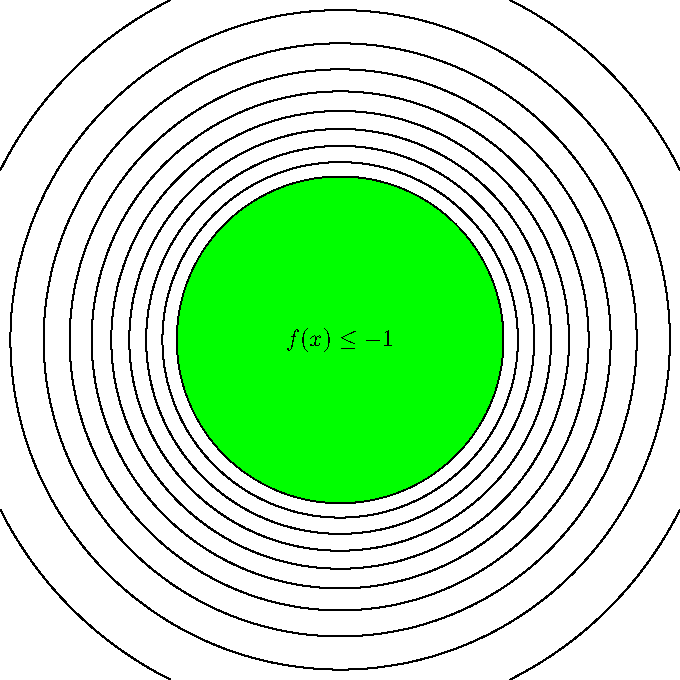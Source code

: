 import graph;
import plain;
import contour;
size(12cm);
real f(pair p) {
  real x = p.x, y = p.y;
  return -exp(-(x^2+y^2)/.25)/.6;
}
triple g(pair p) {
  real x = p.x, y = p.y;
  return (x,y,-exp(-(x^2+y^2)/.25)/.6);
}
real[] c = uniform(-2,0,20);
draw(contour(f,(-.75,-.75),(.75,.75),c));
//draw(contour(f,(-.75,-.75),(.75,.75),uniform(-.1,0,10)));
guide[][] cg = contour(f,(-.75,-.75),(.75,.75),new real[]{-1});
draw(cg,p=black+2);
fill(cg,interior(cg,array(cg.length+1,green)));
label("$f(x)\leq -1$",(0,0));

